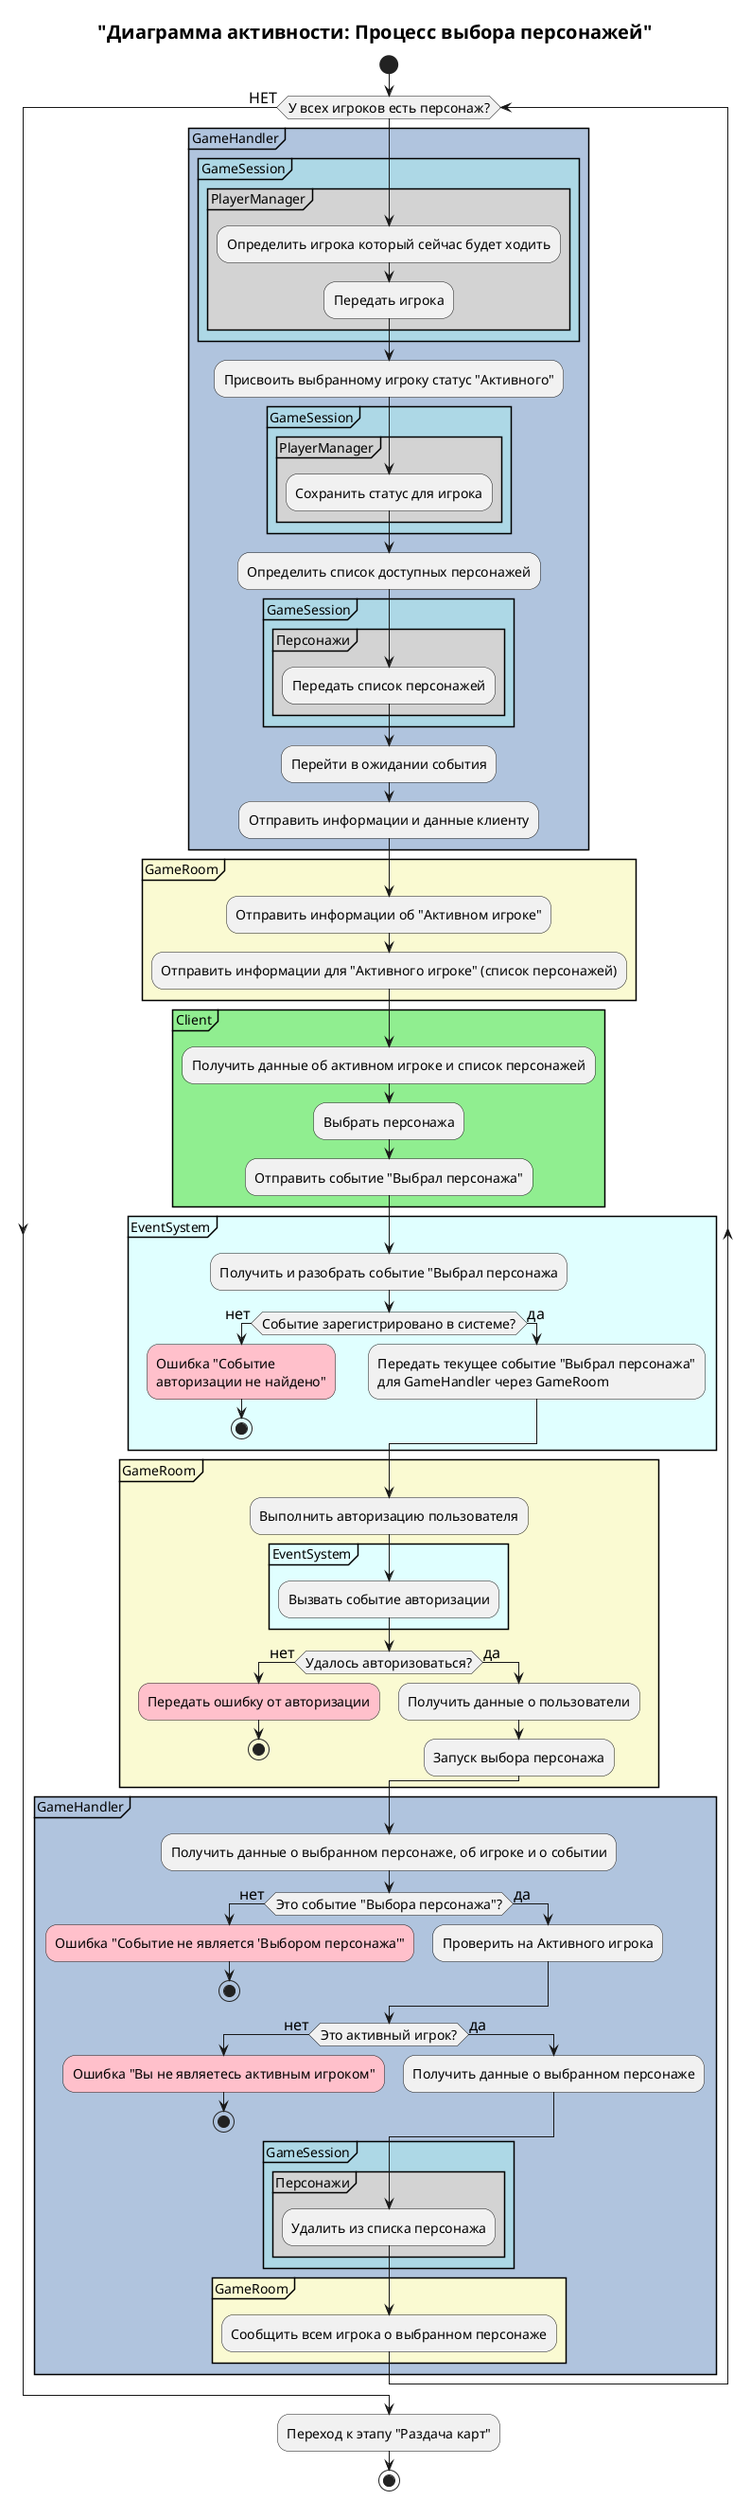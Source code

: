 @startuml activityDiagramCharacterSelection
' skinparam DefaultTextAlignment center
skinparam ActivityFontSize 14
skinparam NoteFontSize 14
skinparam TitleFontSize 20
skinparam ArrowFontSize 16

title ""Диаграмма активности: Процесс выбора персонажей""

start
while (У всех игроков есть персонаж?)
    partition #LightSteelBlue GameHandler {
        partition #LightBlue GameSession {
            partition #LightGray PlayerManager {
                :Определить игрока который сейчас будет ходить;
                :Передать игрока;
            }
        }

        :Присвоить выбранному игроку статус "Активного";
        partition #LightBlue GameSession {
            partition #LightGray PlayerManager {
                :Сохранить статус для игрока;
            }
        }

        :Определить список доступных персонажей;
        partition #LightBlue GameSession {
            partition #LightGray Персонажи {
                :Передать список персонажей;
            }
        }

        :Перейти в ожидании события;
        :Отправить информации и данные клиенту;
    }

    partition #LightGoldenRodYellow GameRoom {
        :Отправить информации об "Активном игроке";
        :Отправить информации для "Активного игроке" (список персонажей);
    }

    partition #LightGreen Client {
        :Получить данные об активном игроке и список персонажей;
        :Выбрать персонажа;
        :Отправить событие "Выбрал персонажа";
    }

    partition #LightCyan EventSystem {
        :Получить и разобрать событие "Выбрал персонажа;

        if (Событие зарегистрировано в системе?) then (нет)
        #pink:Ошибка "Событие
        авторизации не найдено";
        stop
        else (да)
        :Передать текущее событие "Выбрал персонажа"
        для GameHandler через GameRoom;
        endif
        }

        partition #LightGoldenRodYellow GameRoom {
        :Выполнить авторизацию пользователя;

        partition #LightCyan EventSystem {
        :Вызвать событие авторизации;
        }

        if (Удалось авторизоваться?) then (нет)
        #pink:Передать ошибку от авторизации;
        stop
        else (да)
        :Получить данные о пользователи;
        :Запуск выбора персонажа;
        endif
        }

        partition #LightSteelBlue GameHandler {
        :Получить данные о выбранном персонаже, об игроке и о событии;
        if (Это событие "Выбора персонажа"?) then (нет)
        #pink:Ошибка "Событие не является 'Выбором персонажа'";
        stop
        else (да)
        :Проверить на Активного игрока;
        endif


        if (Это активный игрок?) then (нет)
        #pink:Ошибка "Вы не являетесь активным игроком";
        stop
        else (да)
        :Получить данные о выбранном персонаже;
        endif

        partition #LightBlue GameSession {
            partition #LightGray Персонажи {
                :Удалить из списка персонажа;
            }
        }

        partition #LightGoldenRodYellow GameRoom {
            :Сообщить всем игрока о выбранном персонаже;
        }
    }

endwhile (НЕТ)
:Переход к этапу "Раздача карт";
stop
@enduml